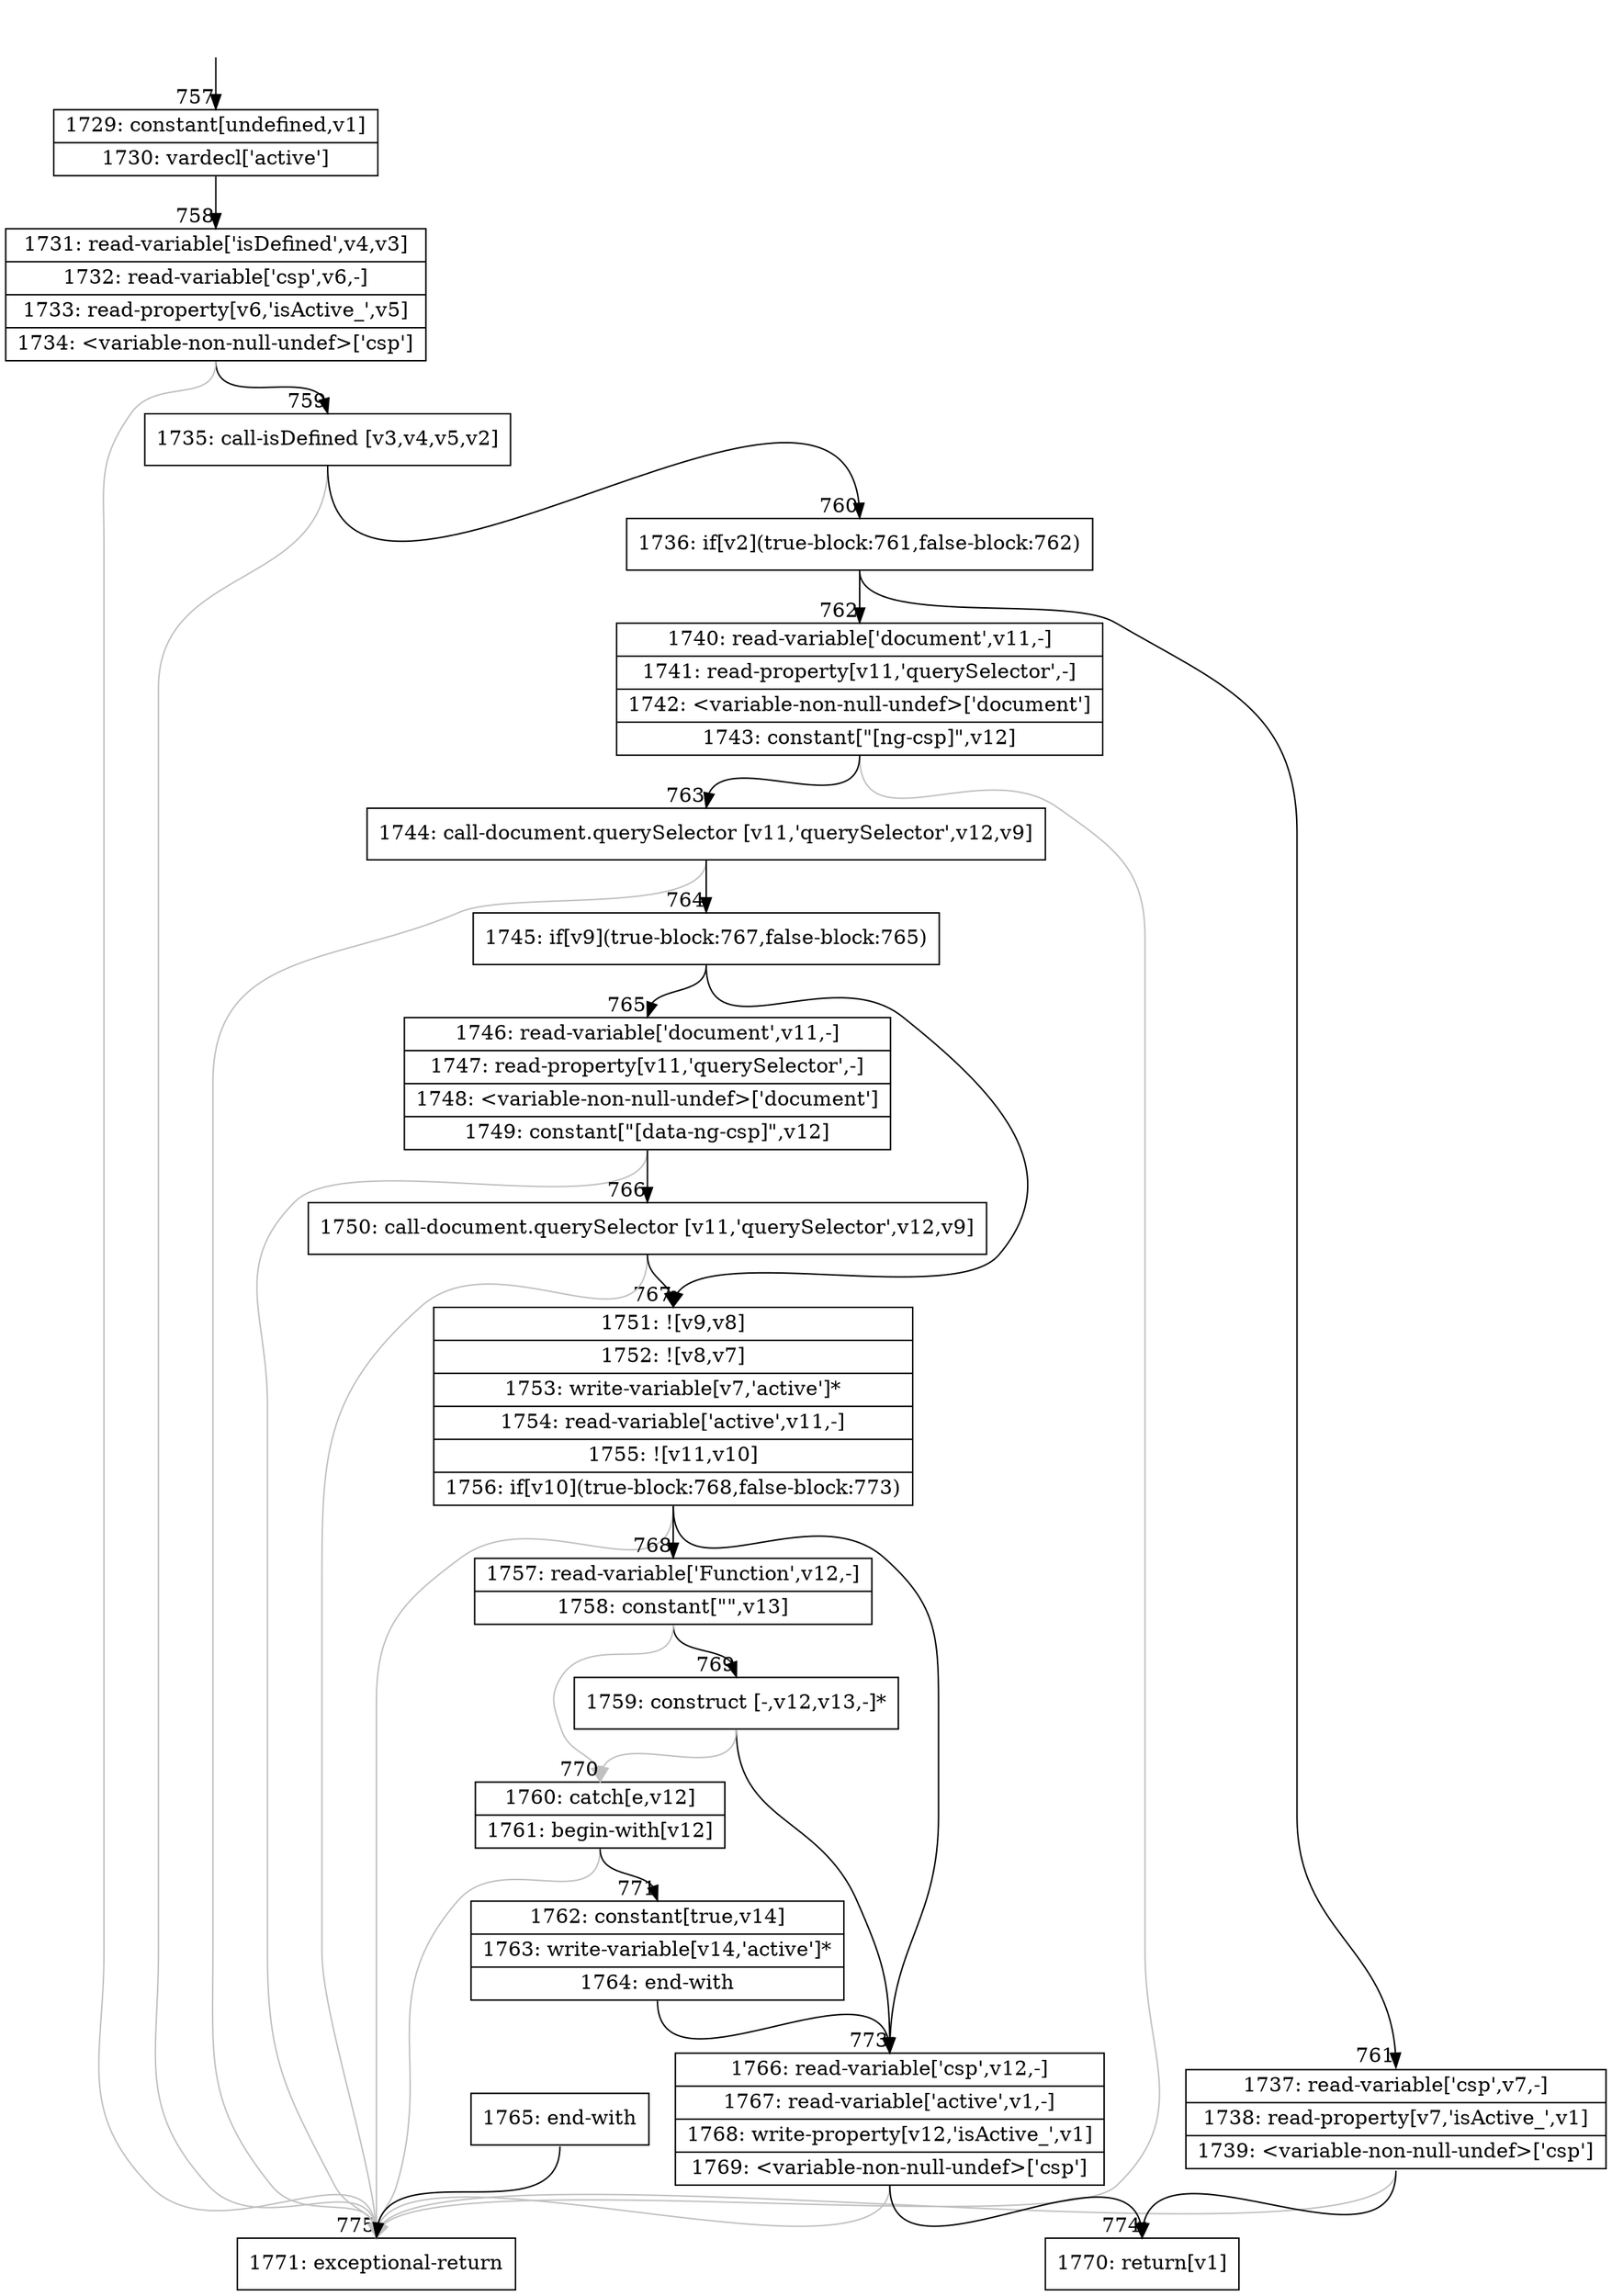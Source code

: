 digraph {
rankdir="TD"
BB_entry56[shape=none,label=""];
BB_entry56 -> BB757 [tailport=s, headport=n, headlabel="    757"]
BB757 [shape=record label="{1729: constant[undefined,v1]|1730: vardecl['active']}" ] 
BB757 -> BB758 [tailport=s, headport=n, headlabel="      758"]
BB758 [shape=record label="{1731: read-variable['isDefined',v4,v3]|1732: read-variable['csp',v6,-]|1733: read-property[v6,'isActive_',v5]|1734: \<variable-non-null-undef\>['csp']}" ] 
BB758 -> BB759 [tailport=s, headport=n, headlabel="      759"]
BB758 -> BB775 [tailport=s, headport=n, color=gray, headlabel="      775"]
BB759 [shape=record label="{1735: call-isDefined [v3,v4,v5,v2]}" ] 
BB759 -> BB760 [tailport=s, headport=n, headlabel="      760"]
BB759 -> BB775 [tailport=s, headport=n, color=gray]
BB760 [shape=record label="{1736: if[v2](true-block:761,false-block:762)}" ] 
BB760 -> BB761 [tailport=s, headport=n, headlabel="      761"]
BB760 -> BB762 [tailport=s, headport=n, headlabel="      762"]
BB761 [shape=record label="{1737: read-variable['csp',v7,-]|1738: read-property[v7,'isActive_',v1]|1739: \<variable-non-null-undef\>['csp']}" ] 
BB761 -> BB774 [tailport=s, headport=n, headlabel="      774"]
BB761 -> BB775 [tailport=s, headport=n, color=gray]
BB762 [shape=record label="{1740: read-variable['document',v11,-]|1741: read-property[v11,'querySelector',-]|1742: \<variable-non-null-undef\>['document']|1743: constant[\"[ng-csp]\",v12]}" ] 
BB762 -> BB763 [tailport=s, headport=n, headlabel="      763"]
BB762 -> BB775 [tailport=s, headport=n, color=gray]
BB763 [shape=record label="{1744: call-document.querySelector [v11,'querySelector',v12,v9]}" ] 
BB763 -> BB764 [tailport=s, headport=n, headlabel="      764"]
BB763 -> BB775 [tailport=s, headport=n, color=gray]
BB764 [shape=record label="{1745: if[v9](true-block:767,false-block:765)}" ] 
BB764 -> BB767 [tailport=s, headport=n, headlabel="      767"]
BB764 -> BB765 [tailport=s, headport=n, headlabel="      765"]
BB765 [shape=record label="{1746: read-variable['document',v11,-]|1747: read-property[v11,'querySelector',-]|1748: \<variable-non-null-undef\>['document']|1749: constant[\"[data-ng-csp]\",v12]}" ] 
BB765 -> BB766 [tailport=s, headport=n, headlabel="      766"]
BB765 -> BB775 [tailport=s, headport=n, color=gray]
BB766 [shape=record label="{1750: call-document.querySelector [v11,'querySelector',v12,v9]}" ] 
BB766 -> BB767 [tailport=s, headport=n]
BB766 -> BB775 [tailport=s, headport=n, color=gray]
BB767 [shape=record label="{1751: ![v9,v8]|1752: ![v8,v7]|1753: write-variable[v7,'active']*|1754: read-variable['active',v11,-]|1755: ![v11,v10]|1756: if[v10](true-block:768,false-block:773)}" ] 
BB767 -> BB768 [tailport=s, headport=n, headlabel="      768"]
BB767 -> BB773 [tailport=s, headport=n, headlabel="      773"]
BB767 -> BB775 [tailport=s, headport=n, color=gray]
BB768 [shape=record label="{1757: read-variable['Function',v12,-]|1758: constant[\"\",v13]}" ] 
BB768 -> BB769 [tailport=s, headport=n, headlabel="      769"]
BB768 -> BB770 [tailport=s, headport=n, color=gray, headlabel="      770"]
BB769 [shape=record label="{1759: construct [-,v12,v13,-]*}" ] 
BB769 -> BB773 [tailport=s, headport=n]
BB769 -> BB770 [tailport=s, headport=n, color=gray]
BB770 [shape=record label="{1760: catch[e,v12]|1761: begin-with[v12]}" ] 
BB770 -> BB771 [tailport=s, headport=n, headlabel="      771"]
BB770 -> BB775 [tailport=s, headport=n, color=gray]
BB771 [shape=record label="{1762: constant[true,v14]|1763: write-variable[v14,'active']*|1764: end-with}" ] 
BB771 -> BB773 [tailport=s, headport=n]
BB772 [shape=record label="{1765: end-with}" ] 
BB772 -> BB775 [tailport=s, headport=n]
BB773 [shape=record label="{1766: read-variable['csp',v12,-]|1767: read-variable['active',v1,-]|1768: write-property[v12,'isActive_',v1]|1769: \<variable-non-null-undef\>['csp']}" ] 
BB773 -> BB774 [tailport=s, headport=n]
BB773 -> BB775 [tailport=s, headport=n, color=gray]
BB774 [shape=record label="{1770: return[v1]}" ] 
BB775 [shape=record label="{1771: exceptional-return}" ] 
//#$~ 1071
}

